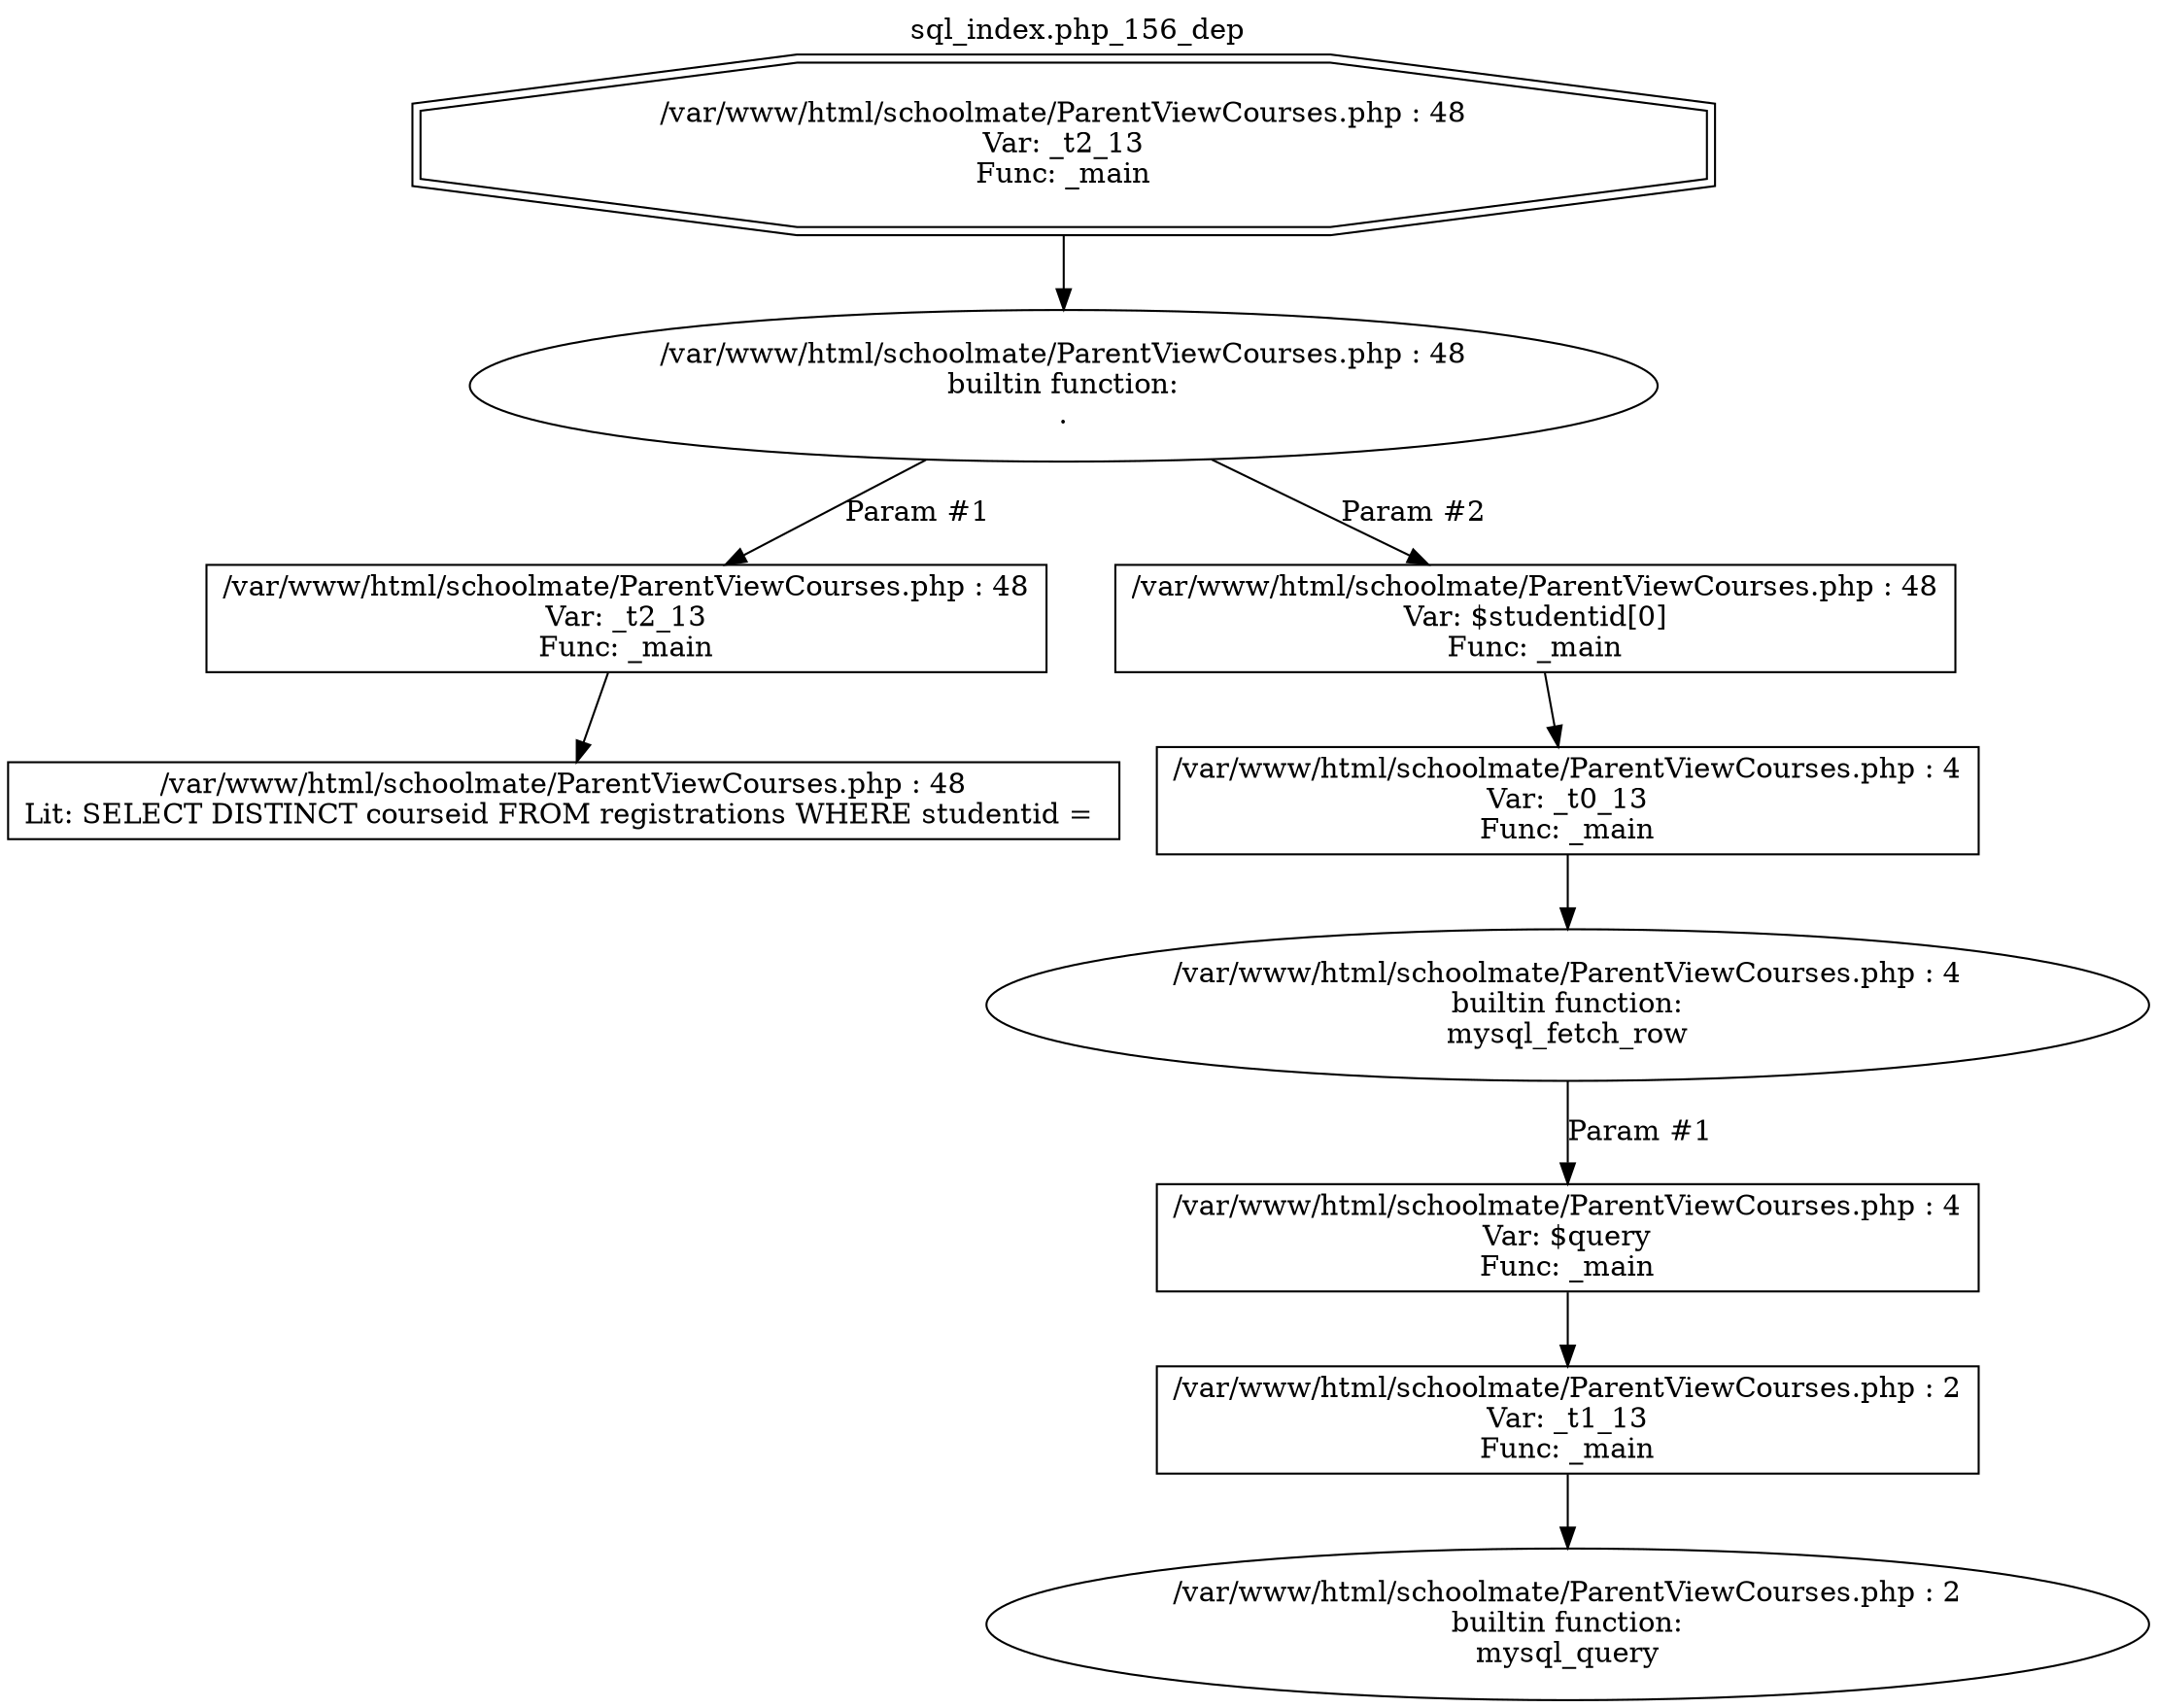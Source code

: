 digraph cfg {
  label="sql_index.php_156_dep";
  labelloc=t;
  n1 [shape=doubleoctagon, label="/var/www/html/schoolmate/ParentViewCourses.php : 48\nVar: _t2_13\nFunc: _main\n"];
  n2 [shape=ellipse, label="/var/www/html/schoolmate/ParentViewCourses.php : 48\nbuiltin function:\n.\n"];
  n3 [shape=box, label="/var/www/html/schoolmate/ParentViewCourses.php : 48\nVar: _t2_13\nFunc: _main\n"];
  n4 [shape=box, label="/var/www/html/schoolmate/ParentViewCourses.php : 48\nLit: SELECT DISTINCT courseid FROM registrations WHERE studentid = \n"];
  n5 [shape=box, label="/var/www/html/schoolmate/ParentViewCourses.php : 48\nVar: $studentid[0]\nFunc: _main\n"];
  n6 [shape=box, label="/var/www/html/schoolmate/ParentViewCourses.php : 4\nVar: _t0_13\nFunc: _main\n"];
  n7 [shape=ellipse, label="/var/www/html/schoolmate/ParentViewCourses.php : 4\nbuiltin function:\nmysql_fetch_row\n"];
  n8 [shape=box, label="/var/www/html/schoolmate/ParentViewCourses.php : 4\nVar: $query\nFunc: _main\n"];
  n9 [shape=box, label="/var/www/html/schoolmate/ParentViewCourses.php : 2\nVar: _t1_13\nFunc: _main\n"];
  n10 [shape=ellipse, label="/var/www/html/schoolmate/ParentViewCourses.php : 2\nbuiltin function:\nmysql_query\n"];
  n1 -> n2;
  n3 -> n4;
  n2 -> n3[label="Param #1"];
  n2 -> n5[label="Param #2"];
  n6 -> n7;
  n9 -> n10;
  n8 -> n9;
  n7 -> n8[label="Param #1"];
  n5 -> n6;
}
